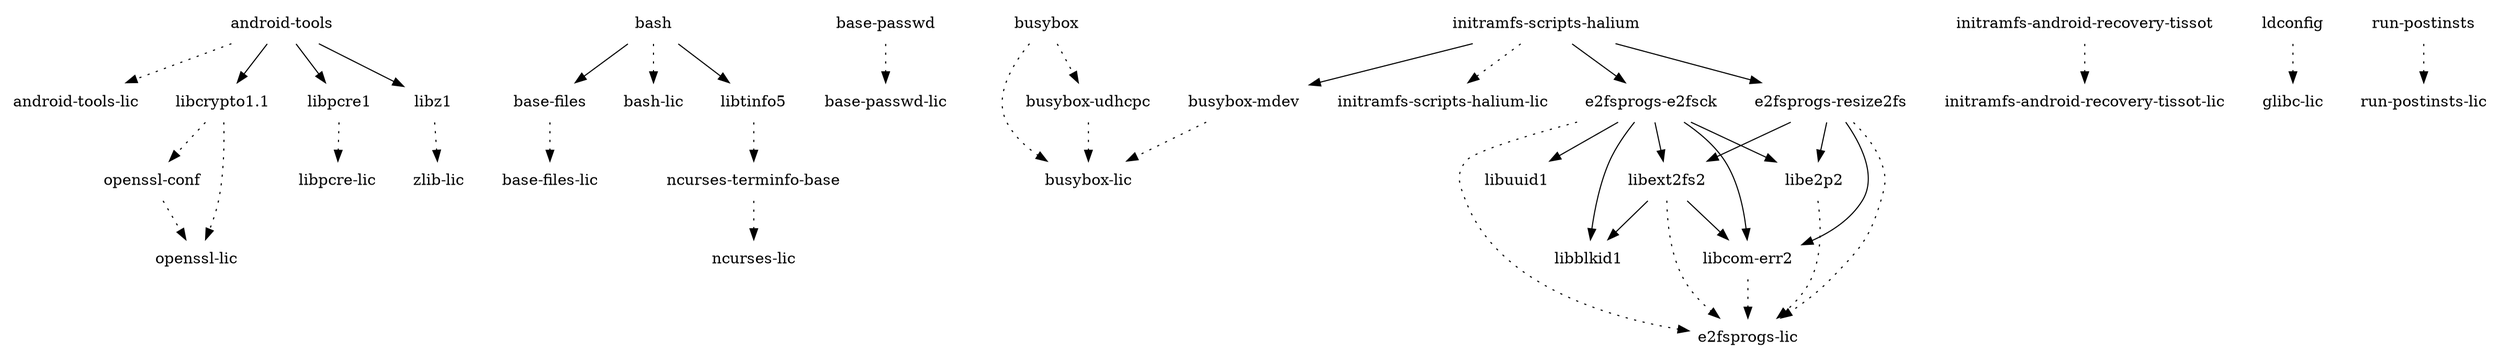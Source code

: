 digraph depends {
    node [shape=plaintext]
"android-tools" -> "android-tools-lic" [style=dotted]
"android-tools" -> "libcrypto1.1"
"android-tools" -> "libpcre1"
"android-tools" -> "libz1"
"base-files" -> "base-files-lic" [style=dotted]
"base-passwd" -> "base-passwd-lic" [style=dotted]
"bash" -> "base-files"
"bash" -> "bash-lic" [style=dotted]
"bash" -> "libtinfo5"
"busybox" -> "busybox-lic" [style=dotted]
"busybox" -> "busybox-udhcpc" [style=dotted]
"busybox-mdev" -> "busybox-lic" [style=dotted]
"busybox-udhcpc" -> "busybox-lic" [style=dotted]
"e2fsprogs-e2fsck" -> "e2fsprogs-lic" [style=dotted]
"e2fsprogs-e2fsck" -> "libblkid1"
"e2fsprogs-e2fsck" -> "libcom-err2"
"e2fsprogs-e2fsck" -> "libe2p2"
"e2fsprogs-e2fsck" -> "libext2fs2"
"e2fsprogs-e2fsck" -> "libuuid1"
"e2fsprogs-resize2fs" -> "e2fsprogs-lic" [style=dotted]
"e2fsprogs-resize2fs" -> "libcom-err2"
"e2fsprogs-resize2fs" -> "libe2p2"
"e2fsprogs-resize2fs" -> "libext2fs2"
"initramfs-android-recovery-tissot" -> "initramfs-android-recovery-tissot-lic" [style=dotted]
"initramfs-scripts-halium" -> "busybox-mdev"
"initramfs-scripts-halium" -> "e2fsprogs-e2fsck"
"initramfs-scripts-halium" -> "e2fsprogs-resize2fs"
"initramfs-scripts-halium" -> "initramfs-scripts-halium-lic" [style=dotted]
"ldconfig" -> "glibc-lic" [style=dotted]
"libcom-err2" -> "e2fsprogs-lic" [style=dotted]
"libcrypto1.1" -> "openssl-conf" [style=dotted]
"libcrypto1.1" -> "openssl-lic" [style=dotted]
"libe2p2" -> "e2fsprogs-lic" [style=dotted]
"libext2fs2" -> "e2fsprogs-lic" [style=dotted]
"libext2fs2" -> "libblkid1"
"libext2fs2" -> "libcom-err2"
"libpcre1" -> "libpcre-lic" [style=dotted]
"libtinfo5" -> "ncurses-terminfo-base" [style=dotted]
"libz1" -> "zlib-lic" [style=dotted]
"ncurses-terminfo-base" -> "ncurses-lic" [style=dotted]
"openssl-conf" -> "openssl-lic" [style=dotted]
"run-postinsts" -> "run-postinsts-lic" [style=dotted]
}
